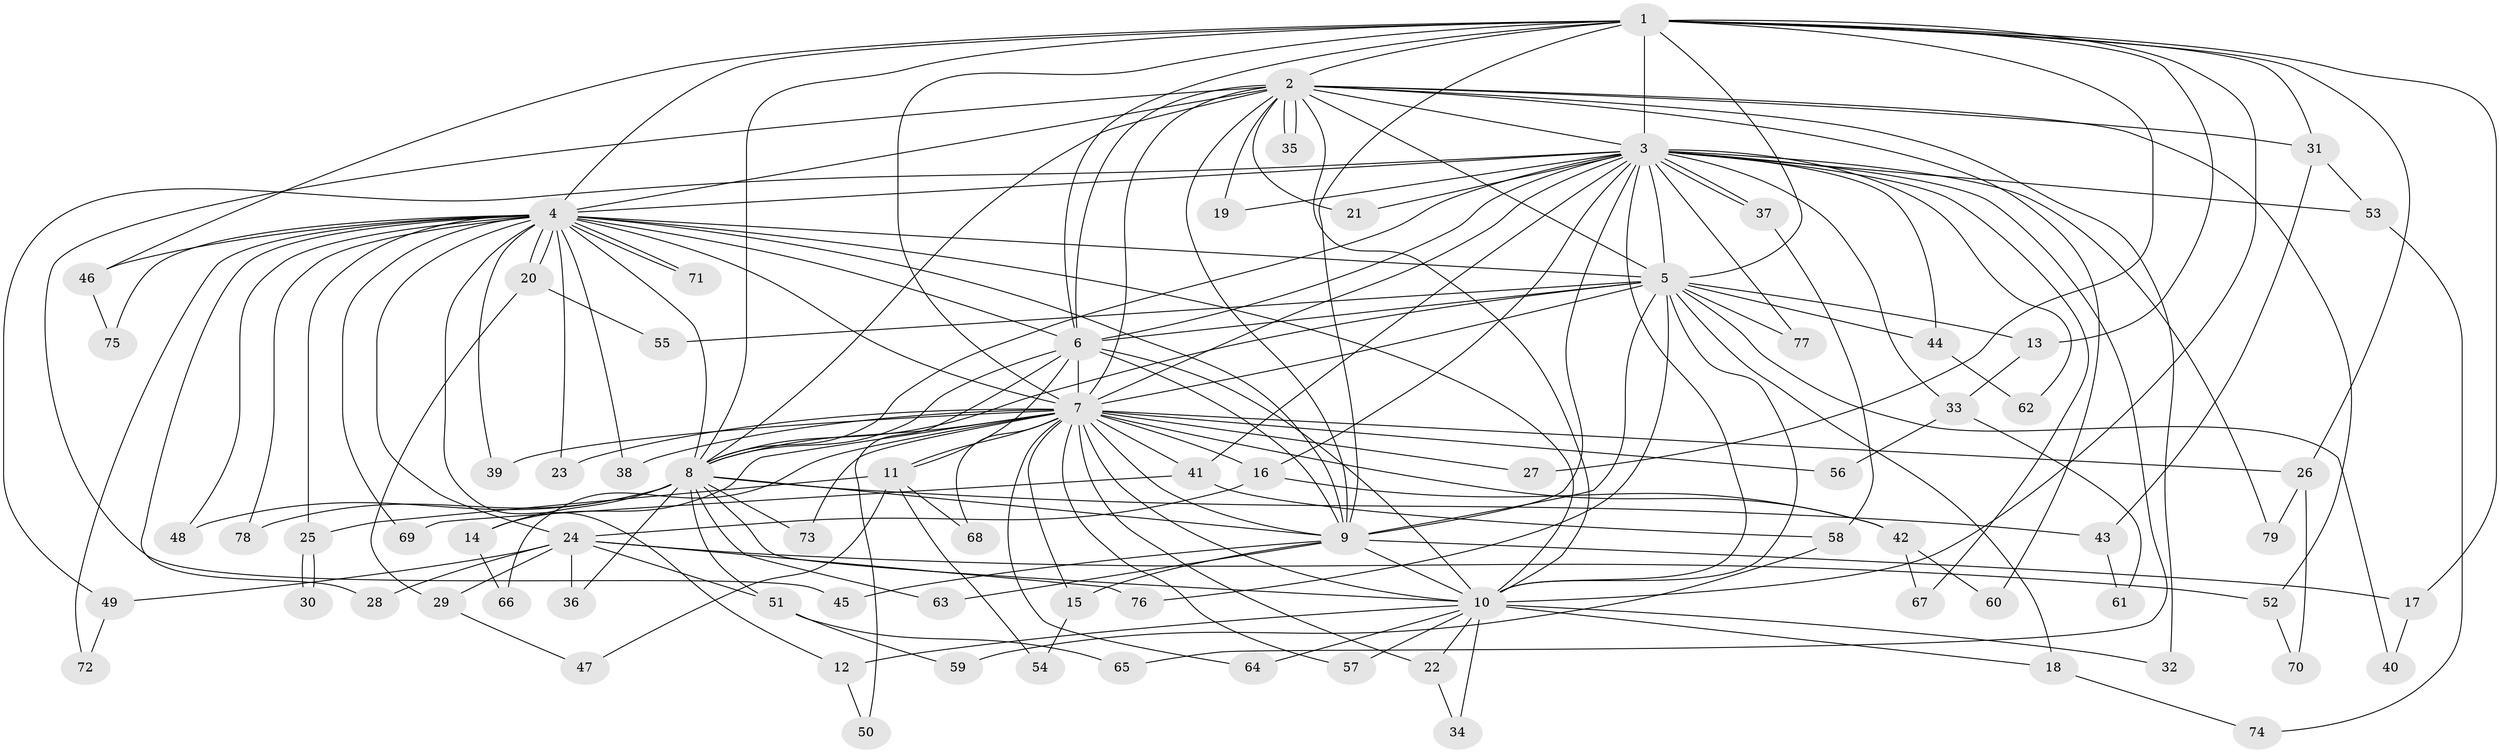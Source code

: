 // Generated by graph-tools (version 1.1) at 2025/13/03/09/25 04:13:51]
// undirected, 79 vertices, 183 edges
graph export_dot {
graph [start="1"]
  node [color=gray90,style=filled];
  1;
  2;
  3;
  4;
  5;
  6;
  7;
  8;
  9;
  10;
  11;
  12;
  13;
  14;
  15;
  16;
  17;
  18;
  19;
  20;
  21;
  22;
  23;
  24;
  25;
  26;
  27;
  28;
  29;
  30;
  31;
  32;
  33;
  34;
  35;
  36;
  37;
  38;
  39;
  40;
  41;
  42;
  43;
  44;
  45;
  46;
  47;
  48;
  49;
  50;
  51;
  52;
  53;
  54;
  55;
  56;
  57;
  58;
  59;
  60;
  61;
  62;
  63;
  64;
  65;
  66;
  67;
  68;
  69;
  70;
  71;
  72;
  73;
  74;
  75;
  76;
  77;
  78;
  79;
  1 -- 2;
  1 -- 3;
  1 -- 4;
  1 -- 5;
  1 -- 6;
  1 -- 7;
  1 -- 8;
  1 -- 9;
  1 -- 10;
  1 -- 13;
  1 -- 17;
  1 -- 26;
  1 -- 27;
  1 -- 31;
  1 -- 46;
  2 -- 3;
  2 -- 4;
  2 -- 5;
  2 -- 6;
  2 -- 7;
  2 -- 8;
  2 -- 9;
  2 -- 10;
  2 -- 19;
  2 -- 21;
  2 -- 31;
  2 -- 32;
  2 -- 35;
  2 -- 35;
  2 -- 45;
  2 -- 52;
  2 -- 60;
  3 -- 4;
  3 -- 5;
  3 -- 6;
  3 -- 7;
  3 -- 8;
  3 -- 9;
  3 -- 10;
  3 -- 16;
  3 -- 19;
  3 -- 21;
  3 -- 33;
  3 -- 37;
  3 -- 37;
  3 -- 41;
  3 -- 44;
  3 -- 49;
  3 -- 53;
  3 -- 62;
  3 -- 65;
  3 -- 67;
  3 -- 77;
  3 -- 79;
  4 -- 5;
  4 -- 6;
  4 -- 7;
  4 -- 8;
  4 -- 9;
  4 -- 10;
  4 -- 12;
  4 -- 20;
  4 -- 20;
  4 -- 23;
  4 -- 24;
  4 -- 25;
  4 -- 28;
  4 -- 38;
  4 -- 39;
  4 -- 46;
  4 -- 48;
  4 -- 69;
  4 -- 71;
  4 -- 71;
  4 -- 72;
  4 -- 75;
  4 -- 78;
  5 -- 6;
  5 -- 7;
  5 -- 8;
  5 -- 9;
  5 -- 10;
  5 -- 13;
  5 -- 18;
  5 -- 40;
  5 -- 44;
  5 -- 55;
  5 -- 76;
  5 -- 77;
  6 -- 7;
  6 -- 8;
  6 -- 9;
  6 -- 10;
  6 -- 11;
  6 -- 50;
  7 -- 8;
  7 -- 9;
  7 -- 10;
  7 -- 11;
  7 -- 14;
  7 -- 15;
  7 -- 16;
  7 -- 22;
  7 -- 23;
  7 -- 26;
  7 -- 27;
  7 -- 38;
  7 -- 39;
  7 -- 41;
  7 -- 42;
  7 -- 56;
  7 -- 57;
  7 -- 64;
  7 -- 66;
  7 -- 68;
  7 -- 73;
  8 -- 9;
  8 -- 10;
  8 -- 14;
  8 -- 36;
  8 -- 43;
  8 -- 48;
  8 -- 51;
  8 -- 63;
  8 -- 73;
  8 -- 78;
  9 -- 10;
  9 -- 15;
  9 -- 17;
  9 -- 45;
  9 -- 63;
  10 -- 12;
  10 -- 18;
  10 -- 22;
  10 -- 32;
  10 -- 34;
  10 -- 57;
  10 -- 64;
  11 -- 25;
  11 -- 47;
  11 -- 54;
  11 -- 68;
  12 -- 50;
  13 -- 33;
  14 -- 66;
  15 -- 54;
  16 -- 24;
  16 -- 42;
  17 -- 40;
  18 -- 74;
  20 -- 29;
  20 -- 55;
  22 -- 34;
  24 -- 28;
  24 -- 29;
  24 -- 36;
  24 -- 49;
  24 -- 51;
  24 -- 52;
  24 -- 76;
  25 -- 30;
  25 -- 30;
  26 -- 70;
  26 -- 79;
  29 -- 47;
  31 -- 43;
  31 -- 53;
  33 -- 56;
  33 -- 61;
  37 -- 58;
  41 -- 58;
  41 -- 69;
  42 -- 60;
  42 -- 67;
  43 -- 61;
  44 -- 62;
  46 -- 75;
  49 -- 72;
  51 -- 59;
  51 -- 65;
  52 -- 70;
  53 -- 74;
  58 -- 59;
}
